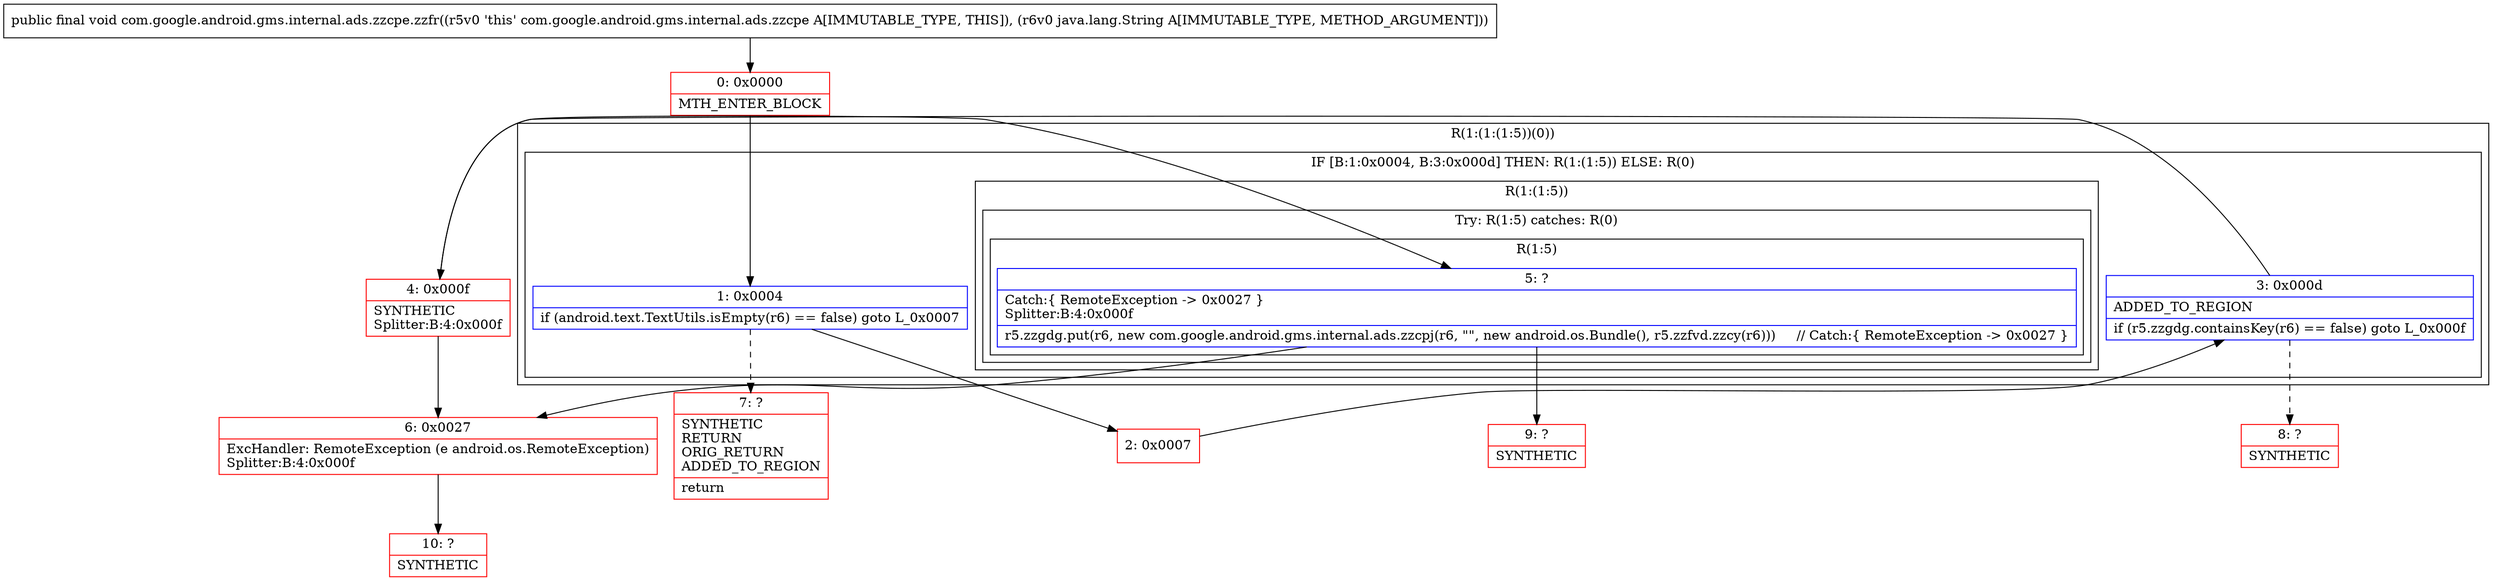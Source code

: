 digraph "CFG forcom.google.android.gms.internal.ads.zzcpe.zzfr(Ljava\/lang\/String;)V" {
subgraph cluster_Region_1276494383 {
label = "R(1:(1:(1:5))(0))";
node [shape=record,color=blue];
subgraph cluster_IfRegion_342404996 {
label = "IF [B:1:0x0004, B:3:0x000d] THEN: R(1:(1:5)) ELSE: R(0)";
node [shape=record,color=blue];
Node_1 [shape=record,label="{1\:\ 0x0004|if (android.text.TextUtils.isEmpty(r6) == false) goto L_0x0007\l}"];
Node_3 [shape=record,label="{3\:\ 0x000d|ADDED_TO_REGION\l|if (r5.zzgdg.containsKey(r6) == false) goto L_0x000f\l}"];
subgraph cluster_Region_1444858103 {
label = "R(1:(1:5))";
node [shape=record,color=blue];
subgraph cluster_TryCatchRegion_190368666 {
label = "Try: R(1:5) catches: R(0)";
node [shape=record,color=blue];
subgraph cluster_Region_1774089316 {
label = "R(1:5)";
node [shape=record,color=blue];
Node_5 [shape=record,label="{5\:\ ?|Catch:\{ RemoteException \-\> 0x0027 \}\lSplitter:B:4:0x000f\l|r5.zzgdg.put(r6, new com.google.android.gms.internal.ads.zzcpj(r6, \"\", new android.os.Bundle(), r5.zzfvd.zzcy(r6)))     \/\/ Catch:\{ RemoteException \-\> 0x0027 \}\l}"];
}
subgraph cluster_Region_956035672 {
label = "R(0) | ExcHandler: RemoteException (e android.os.RemoteException)\l";
node [shape=record,color=blue];
}
}
}
subgraph cluster_Region_411225280 {
label = "R(0)";
node [shape=record,color=blue];
}
}
}
subgraph cluster_Region_956035672 {
label = "R(0) | ExcHandler: RemoteException (e android.os.RemoteException)\l";
node [shape=record,color=blue];
}
Node_0 [shape=record,color=red,label="{0\:\ 0x0000|MTH_ENTER_BLOCK\l}"];
Node_2 [shape=record,color=red,label="{2\:\ 0x0007}"];
Node_4 [shape=record,color=red,label="{4\:\ 0x000f|SYNTHETIC\lSplitter:B:4:0x000f\l}"];
Node_6 [shape=record,color=red,label="{6\:\ 0x0027|ExcHandler: RemoteException (e android.os.RemoteException)\lSplitter:B:4:0x000f\l}"];
Node_7 [shape=record,color=red,label="{7\:\ ?|SYNTHETIC\lRETURN\lORIG_RETURN\lADDED_TO_REGION\l|return\l}"];
Node_8 [shape=record,color=red,label="{8\:\ ?|SYNTHETIC\l}"];
Node_9 [shape=record,color=red,label="{9\:\ ?|SYNTHETIC\l}"];
Node_10 [shape=record,color=red,label="{10\:\ ?|SYNTHETIC\l}"];
MethodNode[shape=record,label="{public final void com.google.android.gms.internal.ads.zzcpe.zzfr((r5v0 'this' com.google.android.gms.internal.ads.zzcpe A[IMMUTABLE_TYPE, THIS]), (r6v0 java.lang.String A[IMMUTABLE_TYPE, METHOD_ARGUMENT])) }"];
MethodNode -> Node_0;
Node_1 -> Node_2;
Node_1 -> Node_7[style=dashed];
Node_3 -> Node_4;
Node_3 -> Node_8[style=dashed];
Node_5 -> Node_6;
Node_5 -> Node_9;
Node_0 -> Node_1;
Node_2 -> Node_3;
Node_4 -> Node_5;
Node_4 -> Node_6;
Node_6 -> Node_10;
}

